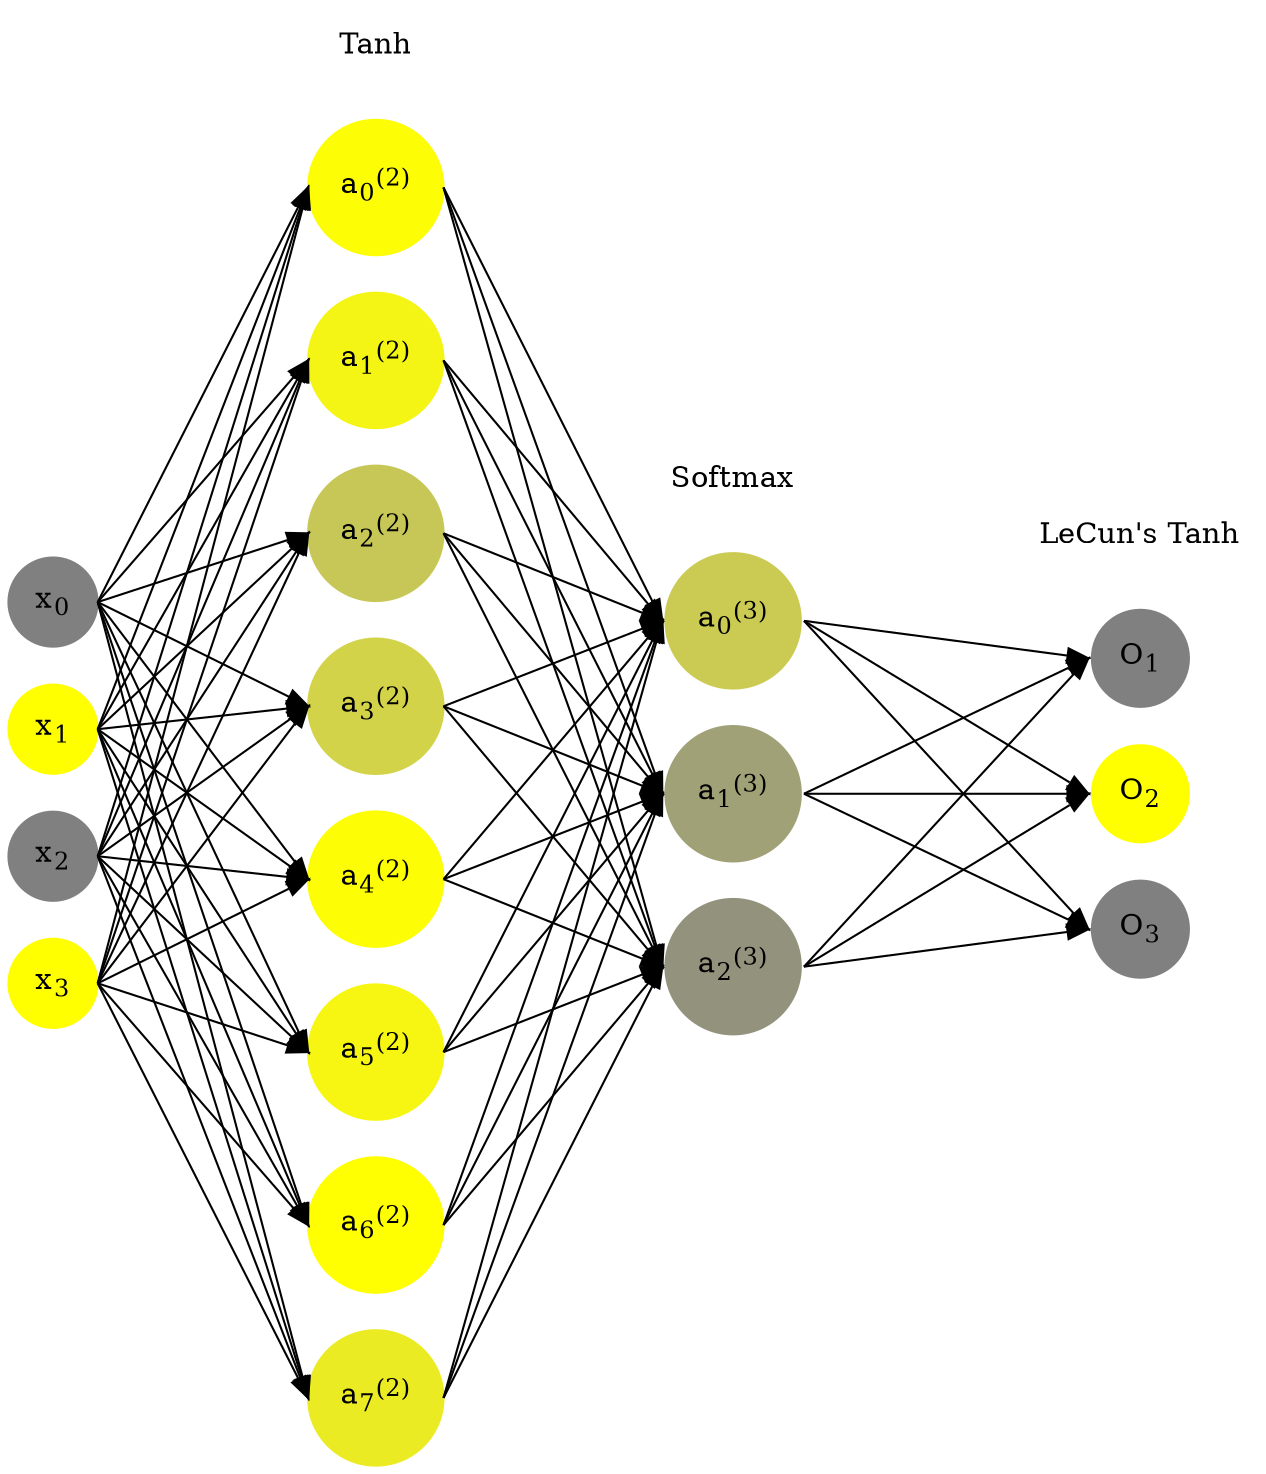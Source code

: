 digraph G {
	rankdir = LR;
	splines=false;
	edge[style=invis];
	ranksep= 1.4;
	{
	node [shape=circle, color="0.1667, 0.0, 0.5", style=filled, fillcolor="0.1667, 0.0, 0.5"];
	x0 [label=<x<sub>0</sub>>];
	}
	{
	node [shape=circle, color="0.1667, 1.0, 1.0", style=filled, fillcolor="0.1667, 1.0, 1.0"];
	x1 [label=<x<sub>1</sub>>];
	}
	{
	node [shape=circle, color="0.1667, 0.0, 0.5", style=filled, fillcolor="0.1667, 0.0, 0.5"];
	x2 [label=<x<sub>2</sub>>];
	}
	{
	node [shape=circle, color="0.1667, 1.0, 1.0", style=filled, fillcolor="0.1667, 1.0, 1.0"];
	x3 [label=<x<sub>3</sub>>];
	}
	{
	node [shape=circle, color="0.1667, 0.979152, 0.989576", style=filled, fillcolor="0.1667, 0.979152, 0.989576"];
	a02 [label=<a<sub>0</sub><sup>(2)</sup>>];
	}
	{
	node [shape=circle, color="0.1667, 0.913799, 0.956899", style=filled, fillcolor="0.1667, 0.913799, 0.956899"];
	a12 [label=<a<sub>1</sub><sup>(2)</sup>>];
	}
	{
	node [shape=circle, color="0.1667, 0.555785, 0.777892", style=filled, fillcolor="0.1667, 0.555785, 0.777892"];
	a22 [label=<a<sub>2</sub><sup>(2)</sup>>];
	}
	{
	node [shape=circle, color="0.1667, 0.648907, 0.824454", style=filled, fillcolor="0.1667, 0.648907, 0.824454"];
	a32 [label=<a<sub>3</sub><sup>(2)</sup>>];
	}
	{
	node [shape=circle, color="0.1667, 0.977480, 0.988740", style=filled, fillcolor="0.1667, 0.977480, 0.988740"];
	a42 [label=<a<sub>4</sub><sup>(2)</sup>>];
	}
	{
	node [shape=circle, color="0.1667, 0.923069, 0.961535", style=filled, fillcolor="0.1667, 0.923069, 0.961535"];
	a52 [label=<a<sub>5</sub><sup>(2)</sup>>];
	}
	{
	node [shape=circle, color="0.1667, 0.994422, 0.997211", style=filled, fillcolor="0.1667, 0.994422, 0.997211"];
	a62 [label=<a<sub>6</sub><sup>(2)</sup>>];
	}
	{
	node [shape=circle, color="0.1667, 0.843202, 0.921601", style=filled, fillcolor="0.1667, 0.843202, 0.921601"];
	a72 [label=<a<sub>7</sub><sup>(2)</sup>>];
	}
	{
	node [shape=circle, color="0.1667, 0.592541, 0.796270", style=filled, fillcolor="0.1667, 0.592541, 0.796270"];
	a03 [label=<a<sub>0</sub><sup>(3)</sup>>];
	}
	{
	node [shape=circle, color="0.1667, 0.260842, 0.630421", style=filled, fillcolor="0.1667, 0.260842, 0.630421"];
	a13 [label=<a<sub>1</sub><sup>(3)</sup>>];
	}
	{
	node [shape=circle, color="0.1667, 0.146618, 0.573309", style=filled, fillcolor="0.1667, 0.146618, 0.573309"];
	a23 [label=<a<sub>2</sub><sup>(3)</sup>>];
	}
	{
	node [shape=circle, color="0.1667, 0.0, 0.5", style=filled, fillcolor="0.1667, 0.0, 0.5"];
	O1 [label=<O<sub>1</sub>>];
	}
	{
	node [shape=circle, color="0.1667, 1.0, 1.0", style=filled, fillcolor="0.1667, 1.0, 1.0"];
	O2 [label=<O<sub>2</sub>>];
	}
	{
	node [shape=circle, color="0.1667, 0.0, 0.5", style=filled, fillcolor="0.1667, 0.0, 0.5"];
	O3 [label=<O<sub>3</sub>>];
	}
	{
	rank=same;
	x0->x1->x2->x3;
	}
	{
	rank=same;
	a02->a12->a22->a32->a42->a52->a62->a72;
	}
	{
	rank=same;
	a03->a13->a23;
	}
	{
	rank=same;
	O1->O2->O3;
	}
	l1 [shape=plaintext,label="Tanh"];
	l1->a02;
	{rank=same; l1;a02};
	l2 [shape=plaintext,label="Softmax"];
	l2->a03;
	{rank=same; l2;a03};
	l3 [shape=plaintext,label="LeCun's Tanh"];
	l3->O1;
	{rank=same; l3;O1};
edge[style=solid, tailport=e, headport=w];
	{x0;x1;x2;x3} -> {a02;a12;a22;a32;a42;a52;a62;a72};
	{a02;a12;a22;a32;a42;a52;a62;a72} -> {a03;a13;a23};
	{a03;a13;a23} -> {O1,O2,O3};
}